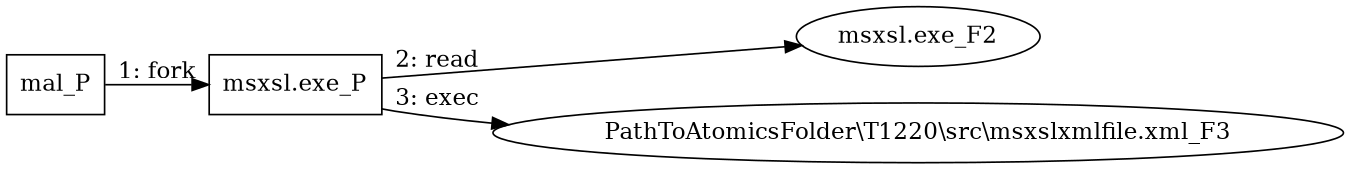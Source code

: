digraph T1220 {
rankdir="LR"
size="9"
fixedsize="false"
splines="true"
nodesep=0.3
ranksep=0
fontsize=10
overlap="scalexy"
engine= "neato"
	"mal_P" [node_type=Process shape=box]
	"msxsl.exe_P" [node_type=Process shape=box]
	"msxsl.exe_F2" [node_type=File shape=ellipse]
	"PathToAtomicsFolder\\T1220\\src\\msxslxmlfile.xml_F3" [node_type=File shape=ellipse]
	"mal_P" -> "msxsl.exe_P" [label="1: fork"]
	"msxsl.exe_P" -> "msxsl.exe_F2" [label="2: read"]
	"msxsl.exe_P" -> "PathToAtomicsFolder\\T1220\\src\\msxslxmlfile.xml_F3" [label="3: exec"]
}
